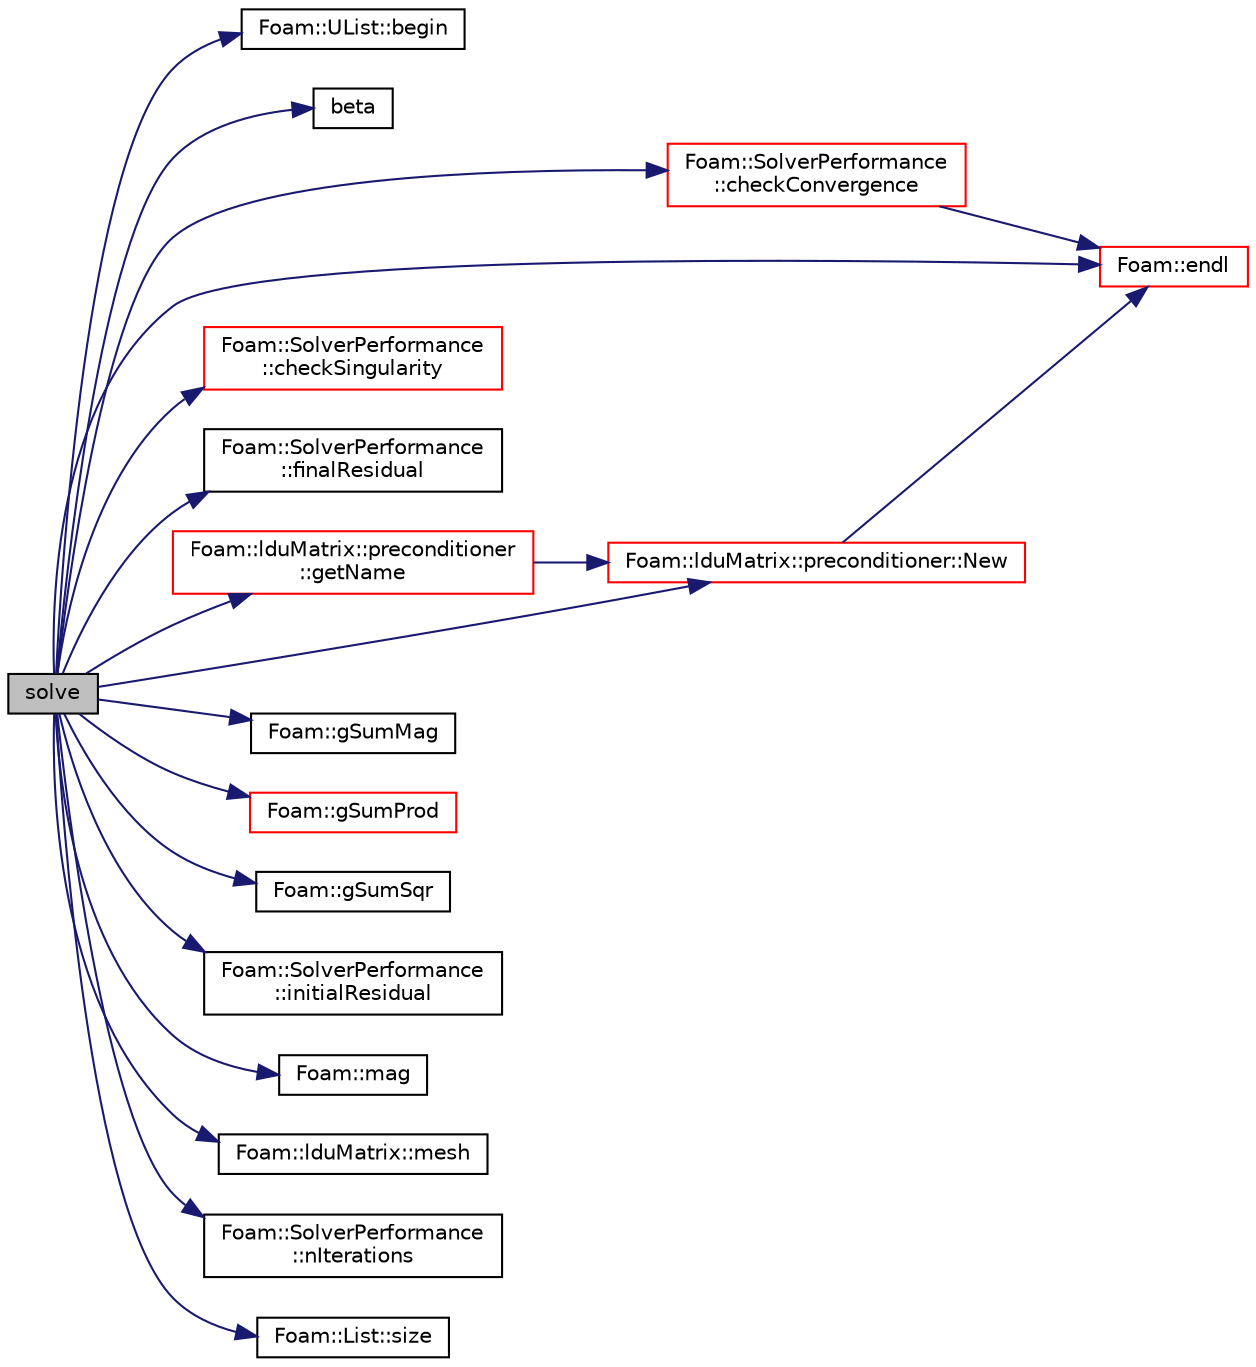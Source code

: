 digraph "solve"
{
  bgcolor="transparent";
  edge [fontname="Helvetica",fontsize="10",labelfontname="Helvetica",labelfontsize="10"];
  node [fontname="Helvetica",fontsize="10",shape=record];
  rankdir="LR";
  Node720 [label="solve",height=0.2,width=0.4,color="black", fillcolor="grey75", style="filled", fontcolor="black"];
  Node720 -> Node721 [color="midnightblue",fontsize="10",style="solid",fontname="Helvetica"];
  Node721 [label="Foam::UList::begin",height=0.2,width=0.4,color="black",URL="$a26837.html#a8a0643ef7f391465066f7f07d45ce934",tooltip="Return an iterator to begin traversing the UList. "];
  Node720 -> Node722 [color="midnightblue",fontsize="10",style="solid",fontname="Helvetica"];
  Node722 [label="beta",height=0.2,width=0.4,color="black",URL="$a41468.html#a7f7bcc92fa37329ef6b25b3a843cb8ba"];
  Node720 -> Node723 [color="midnightblue",fontsize="10",style="solid",fontname="Helvetica"];
  Node723 [label="Foam::SolverPerformance\l::checkConvergence",height=0.2,width=0.4,color="red",URL="$a28125.html#ab5771e4f4a15c47b3c719a33255be433",tooltip="Check, store and return convergence. "];
  Node723 -> Node724 [color="midnightblue",fontsize="10",style="solid",fontname="Helvetica"];
  Node724 [label="Foam::endl",height=0.2,width=0.4,color="red",URL="$a21851.html#a2db8fe02a0d3909e9351bb4275b23ce4",tooltip="Add newline and flush stream. "];
  Node720 -> Node731 [color="midnightblue",fontsize="10",style="solid",fontname="Helvetica"];
  Node731 [label="Foam::SolverPerformance\l::checkSingularity",height=0.2,width=0.4,color="red",URL="$a28125.html#aa749321b47d58d648449b01539ebaeaf",tooltip="Singularity test. "];
  Node720 -> Node724 [color="midnightblue",fontsize="10",style="solid",fontname="Helvetica"];
  Node720 -> Node732 [color="midnightblue",fontsize="10",style="solid",fontname="Helvetica"];
  Node732 [label="Foam::SolverPerformance\l::finalResidual",height=0.2,width=0.4,color="black",URL="$a28125.html#aac1f6730c95125fda417066ca5fdb1b6",tooltip="Return final residual. "];
  Node720 -> Node733 [color="midnightblue",fontsize="10",style="solid",fontname="Helvetica"];
  Node733 [label="Foam::lduMatrix::preconditioner\l::getName",height=0.2,width=0.4,color="red",URL="$a27941.html#ac59fad692d6ce7568c8086fe89073005",tooltip="Find the preconditioner name (directly or from a sub-dictionary) "];
  Node733 -> Node1029 [color="midnightblue",fontsize="10",style="solid",fontname="Helvetica"];
  Node1029 [label="Foam::lduMatrix::preconditioner::New",height=0.2,width=0.4,color="red",URL="$a27941.html#a10c523f8a576f467c2ebf477d43107b7",tooltip="Return a new preconditioner. "];
  Node1029 -> Node724 [color="midnightblue",fontsize="10",style="solid",fontname="Helvetica"];
  Node720 -> Node1064 [color="midnightblue",fontsize="10",style="solid",fontname="Helvetica"];
  Node1064 [label="Foam::gSumMag",height=0.2,width=0.4,color="black",URL="$a21851.html#a26d80c1ea4d10f541c7c35259d0671df"];
  Node720 -> Node1065 [color="midnightblue",fontsize="10",style="solid",fontname="Helvetica"];
  Node1065 [label="Foam::gSumProd",height=0.2,width=0.4,color="red",URL="$a21851.html#a415d3d5e182ef5f78f3e8f5459487069"];
  Node720 -> Node1073 [color="midnightblue",fontsize="10",style="solid",fontname="Helvetica"];
  Node1073 [label="Foam::gSumSqr",height=0.2,width=0.4,color="black",URL="$a21851.html#a2d4cfed5d820d7594893a9e4aa9fbe9c"];
  Node720 -> Node1074 [color="midnightblue",fontsize="10",style="solid",fontname="Helvetica"];
  Node1074 [label="Foam::SolverPerformance\l::initialResidual",height=0.2,width=0.4,color="black",URL="$a28125.html#aa934099b8c3787257b11a24bbfc10042",tooltip="Return initial residual. "];
  Node720 -> Node844 [color="midnightblue",fontsize="10",style="solid",fontname="Helvetica"];
  Node844 [label="Foam::mag",height=0.2,width=0.4,color="black",URL="$a21851.html#a929da2a3fdcf3dacbbe0487d3a330dae"];
  Node720 -> Node1075 [color="midnightblue",fontsize="10",style="solid",fontname="Helvetica"];
  Node1075 [label="Foam::lduMatrix::mesh",height=0.2,width=0.4,color="black",URL="$a27929.html#a389d9c5b9626c6fecf05a6773c77418b",tooltip="Return the LDU mesh from which the addressing is obtained. "];
  Node720 -> Node1029 [color="midnightblue",fontsize="10",style="solid",fontname="Helvetica"];
  Node720 -> Node1076 [color="midnightblue",fontsize="10",style="solid",fontname="Helvetica"];
  Node1076 [label="Foam::SolverPerformance\l::nIterations",height=0.2,width=0.4,color="black",URL="$a28125.html#a6e87bc830807ac278a4ffe65dd4acb3f",tooltip="Return number of iterations. "];
  Node720 -> Node829 [color="midnightblue",fontsize="10",style="solid",fontname="Helvetica"];
  Node829 [label="Foam::List::size",height=0.2,width=0.4,color="black",URL="$a26833.html#a8a5f6fa29bd4b500caf186f60245b384",tooltip="Override size to be inconsistent with allocated storage. "];
}
